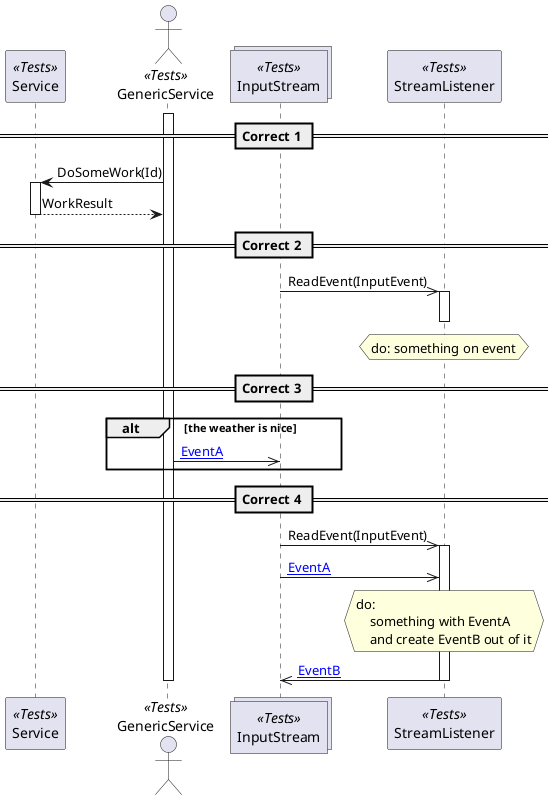 @startuml 4 Valid tucs in 1 file

== Correct 1 ==

actor "GenericService" as GenericService <<Tests>>
participant "Service" as Service <<Tests>>

activate GenericService
GenericService -> Service ++: DoSomeWork(Id)
Service --> GenericService --: WorkResult

== Correct 2 ==

actor "GenericService" as GenericService <<Tests>>
participant "Service" as Service <<Tests>>
collections "InputStream" as InputStream <<Tests>>
box "StreamComponent"
    participant "StreamListener" as StreamListener <<Tests>>
end box

InputStream ->> StreamListener: ReadEvent(InputEvent)
    activate StreamListener
    hnote over StreamListener
    do: something on event
    end hnote
    deactivate StreamListener

== Correct 3 ==

actor "GenericService" as GenericService <<Tests>>
collections "InputStream" as InputStream <<Tests>>

alt the weather is nice
    GenericService ->> InputStream: [[{InputEvent.EventA}EventA]]
end

== Correct 4 ==

actor "GenericService" as GenericService <<Tests>>
collections "InputStream" as InputStream <<Tests>>
participant "StreamListener" as StreamListener <<Tests>>

InputStream ->> StreamListener: ReadEvent(InputEvent)
    activate StreamListener
    InputStream ->> StreamListener: [[{InputEvent.EventA}EventA]]
    hnote over StreamListener
    do:
        something with EventA
        and create EventB out of it
    end hnote
    StreamListener ->> InputStream: [[{InputEvent.EventB}EventB]]
    deactivate StreamListener

deactivate GenericService

@enduml
